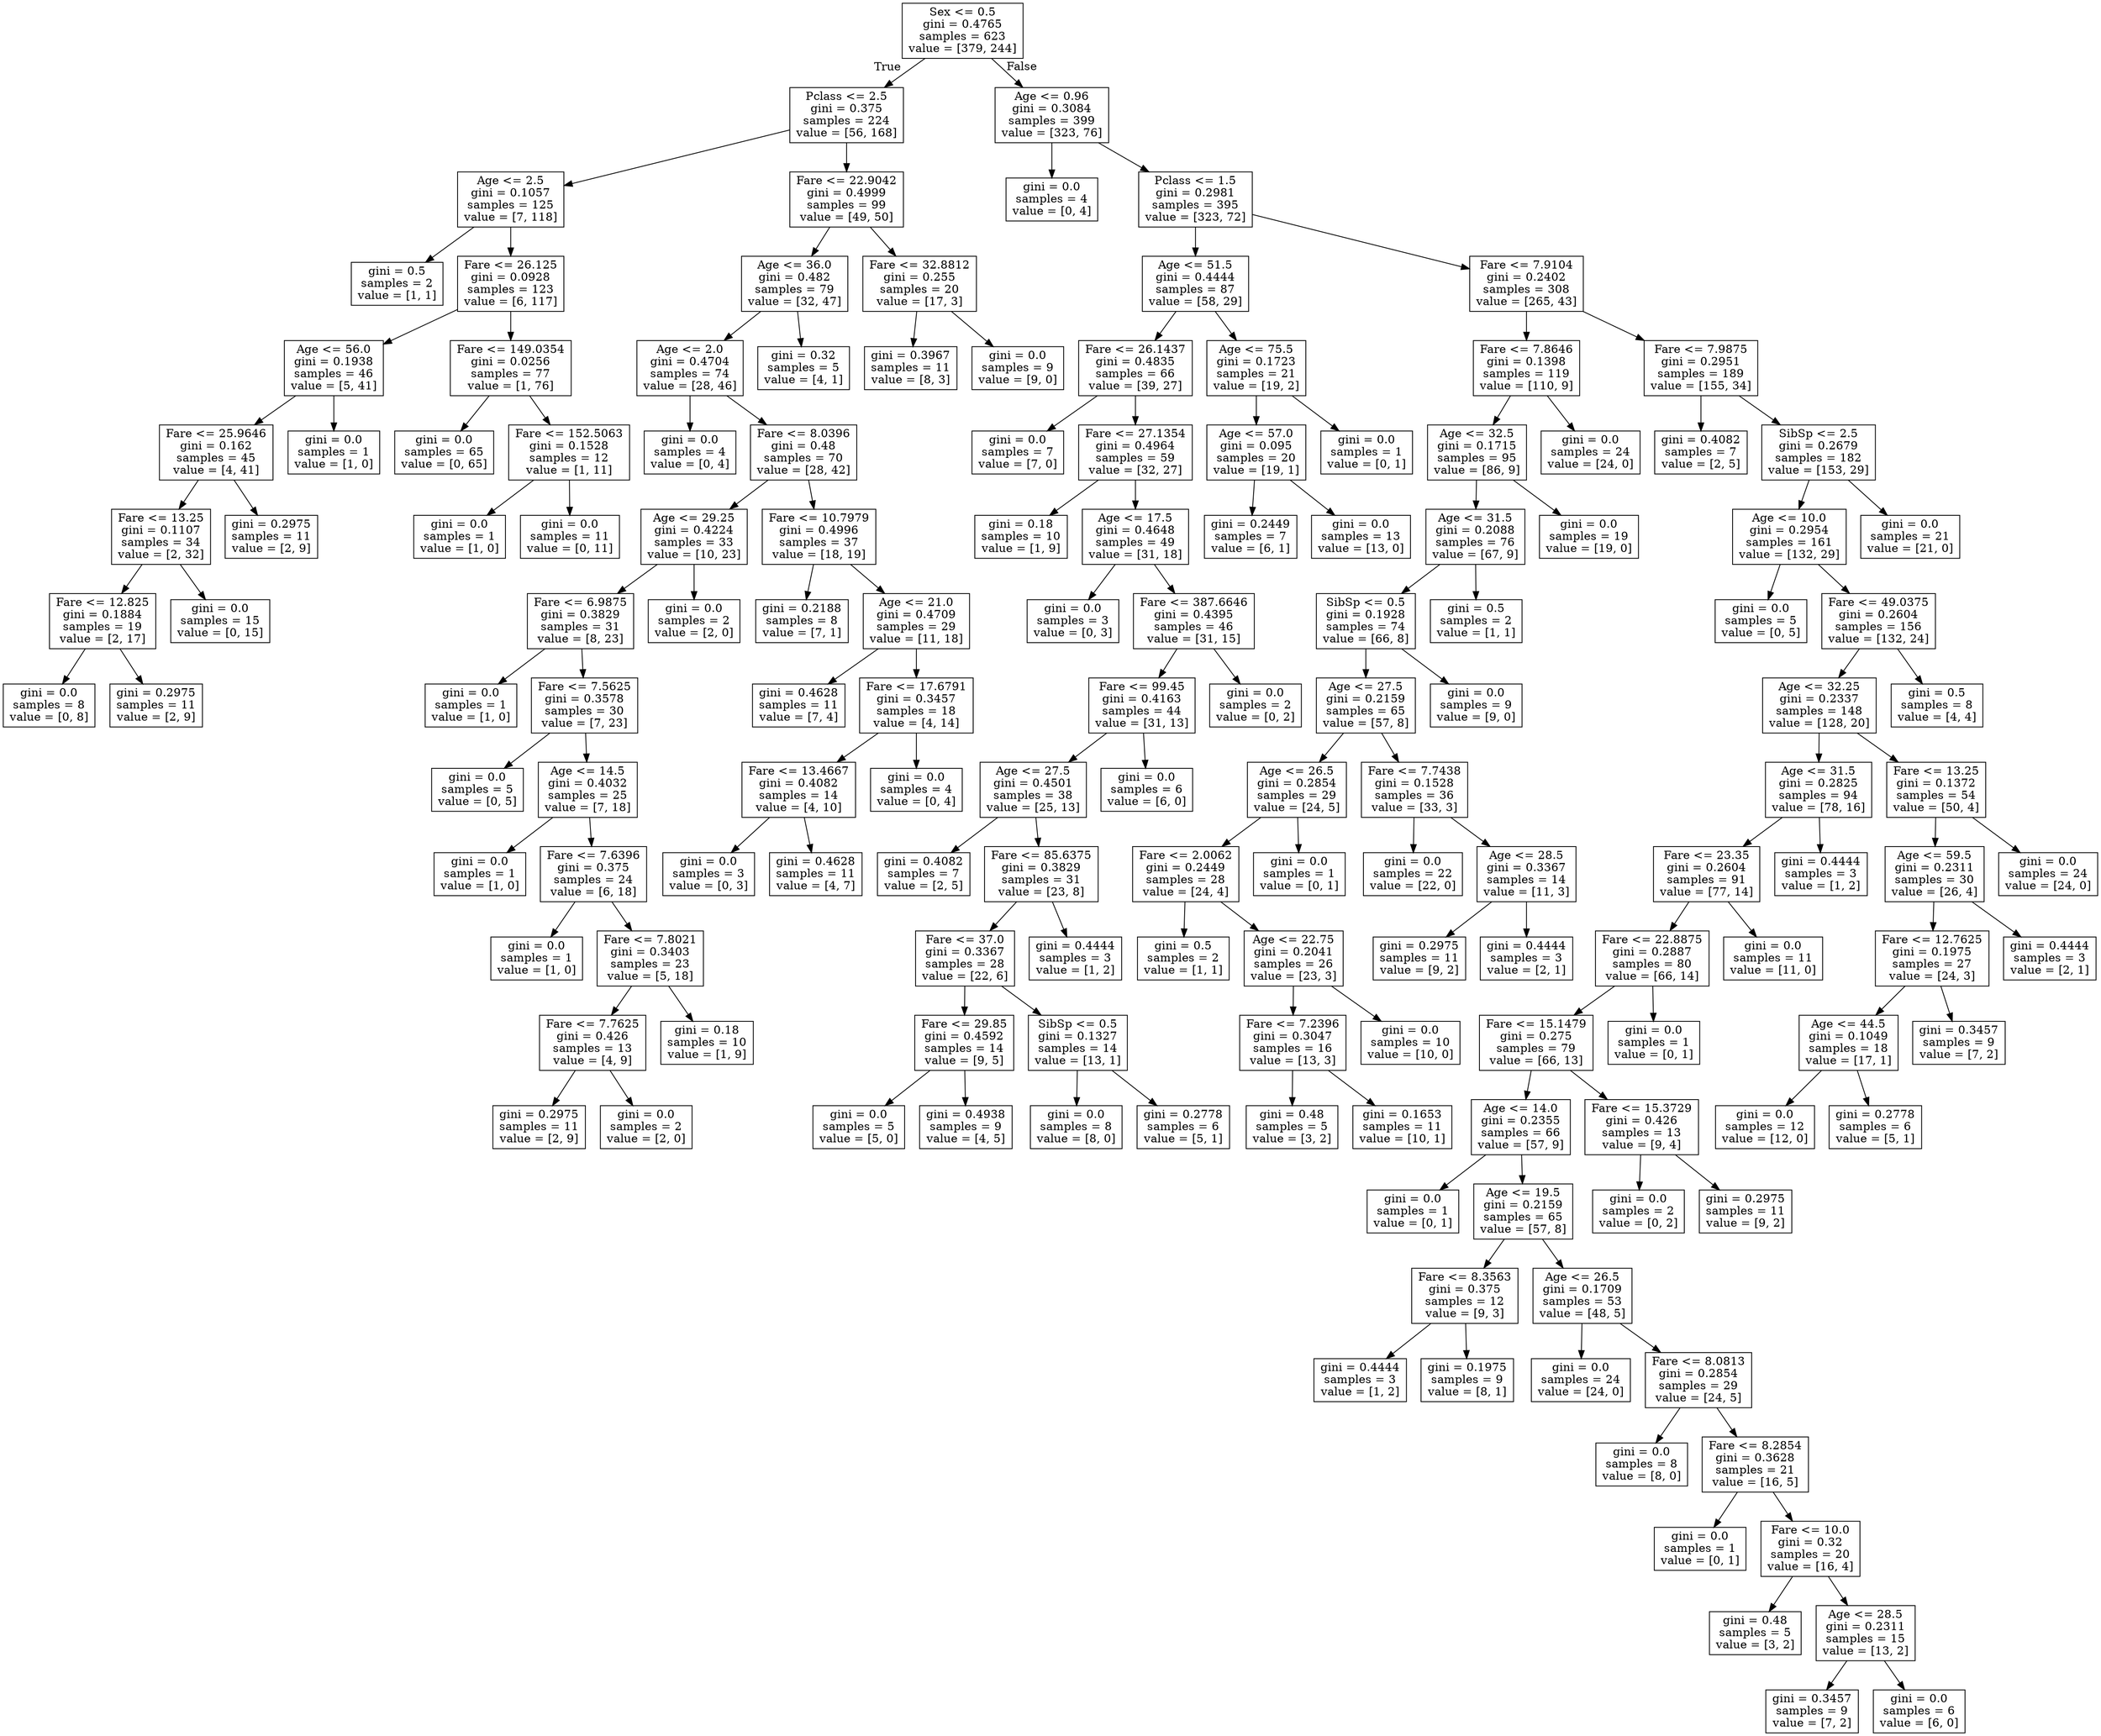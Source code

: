 digraph Tree {
node [shape=box] ;
0 [label="Sex <= 0.5\ngini = 0.4765\nsamples = 623\nvalue = [379, 244]"] ;
1 [label="Pclass <= 2.5\ngini = 0.375\nsamples = 224\nvalue = [56, 168]"] ;
0 -> 1 [labeldistance=2.5, labelangle=45, headlabel="True"] ;
2 [label="Age <= 2.5\ngini = 0.1057\nsamples = 125\nvalue = [7, 118]"] ;
1 -> 2 ;
3 [label="gini = 0.5\nsamples = 2\nvalue = [1, 1]"] ;
2 -> 3 ;
4 [label="Fare <= 26.125\ngini = 0.0928\nsamples = 123\nvalue = [6, 117]"] ;
2 -> 4 ;
5 [label="Age <= 56.0\ngini = 0.1938\nsamples = 46\nvalue = [5, 41]"] ;
4 -> 5 ;
6 [label="Fare <= 25.9646\ngini = 0.162\nsamples = 45\nvalue = [4, 41]"] ;
5 -> 6 ;
7 [label="Fare <= 13.25\ngini = 0.1107\nsamples = 34\nvalue = [2, 32]"] ;
6 -> 7 ;
8 [label="Fare <= 12.825\ngini = 0.1884\nsamples = 19\nvalue = [2, 17]"] ;
7 -> 8 ;
9 [label="gini = 0.0\nsamples = 8\nvalue = [0, 8]"] ;
8 -> 9 ;
10 [label="gini = 0.2975\nsamples = 11\nvalue = [2, 9]"] ;
8 -> 10 ;
11 [label="gini = 0.0\nsamples = 15\nvalue = [0, 15]"] ;
7 -> 11 ;
12 [label="gini = 0.2975\nsamples = 11\nvalue = [2, 9]"] ;
6 -> 12 ;
13 [label="gini = 0.0\nsamples = 1\nvalue = [1, 0]"] ;
5 -> 13 ;
14 [label="Fare <= 149.0354\ngini = 0.0256\nsamples = 77\nvalue = [1, 76]"] ;
4 -> 14 ;
15 [label="gini = 0.0\nsamples = 65\nvalue = [0, 65]"] ;
14 -> 15 ;
16 [label="Fare <= 152.5063\ngini = 0.1528\nsamples = 12\nvalue = [1, 11]"] ;
14 -> 16 ;
17 [label="gini = 0.0\nsamples = 1\nvalue = [1, 0]"] ;
16 -> 17 ;
18 [label="gini = 0.0\nsamples = 11\nvalue = [0, 11]"] ;
16 -> 18 ;
19 [label="Fare <= 22.9042\ngini = 0.4999\nsamples = 99\nvalue = [49, 50]"] ;
1 -> 19 ;
20 [label="Age <= 36.0\ngini = 0.482\nsamples = 79\nvalue = [32, 47]"] ;
19 -> 20 ;
21 [label="Age <= 2.0\ngini = 0.4704\nsamples = 74\nvalue = [28, 46]"] ;
20 -> 21 ;
22 [label="gini = 0.0\nsamples = 4\nvalue = [0, 4]"] ;
21 -> 22 ;
23 [label="Fare <= 8.0396\ngini = 0.48\nsamples = 70\nvalue = [28, 42]"] ;
21 -> 23 ;
24 [label="Age <= 29.25\ngini = 0.4224\nsamples = 33\nvalue = [10, 23]"] ;
23 -> 24 ;
25 [label="Fare <= 6.9875\ngini = 0.3829\nsamples = 31\nvalue = [8, 23]"] ;
24 -> 25 ;
26 [label="gini = 0.0\nsamples = 1\nvalue = [1, 0]"] ;
25 -> 26 ;
27 [label="Fare <= 7.5625\ngini = 0.3578\nsamples = 30\nvalue = [7, 23]"] ;
25 -> 27 ;
28 [label="gini = 0.0\nsamples = 5\nvalue = [0, 5]"] ;
27 -> 28 ;
29 [label="Age <= 14.5\ngini = 0.4032\nsamples = 25\nvalue = [7, 18]"] ;
27 -> 29 ;
30 [label="gini = 0.0\nsamples = 1\nvalue = [1, 0]"] ;
29 -> 30 ;
31 [label="Fare <= 7.6396\ngini = 0.375\nsamples = 24\nvalue = [6, 18]"] ;
29 -> 31 ;
32 [label="gini = 0.0\nsamples = 1\nvalue = [1, 0]"] ;
31 -> 32 ;
33 [label="Fare <= 7.8021\ngini = 0.3403\nsamples = 23\nvalue = [5, 18]"] ;
31 -> 33 ;
34 [label="Fare <= 7.7625\ngini = 0.426\nsamples = 13\nvalue = [4, 9]"] ;
33 -> 34 ;
35 [label="gini = 0.2975\nsamples = 11\nvalue = [2, 9]"] ;
34 -> 35 ;
36 [label="gini = 0.0\nsamples = 2\nvalue = [2, 0]"] ;
34 -> 36 ;
37 [label="gini = 0.18\nsamples = 10\nvalue = [1, 9]"] ;
33 -> 37 ;
38 [label="gini = 0.0\nsamples = 2\nvalue = [2, 0]"] ;
24 -> 38 ;
39 [label="Fare <= 10.7979\ngini = 0.4996\nsamples = 37\nvalue = [18, 19]"] ;
23 -> 39 ;
40 [label="gini = 0.2188\nsamples = 8\nvalue = [7, 1]"] ;
39 -> 40 ;
41 [label="Age <= 21.0\ngini = 0.4709\nsamples = 29\nvalue = [11, 18]"] ;
39 -> 41 ;
42 [label="gini = 0.4628\nsamples = 11\nvalue = [7, 4]"] ;
41 -> 42 ;
43 [label="Fare <= 17.6791\ngini = 0.3457\nsamples = 18\nvalue = [4, 14]"] ;
41 -> 43 ;
44 [label="Fare <= 13.4667\ngini = 0.4082\nsamples = 14\nvalue = [4, 10]"] ;
43 -> 44 ;
45 [label="gini = 0.0\nsamples = 3\nvalue = [0, 3]"] ;
44 -> 45 ;
46 [label="gini = 0.4628\nsamples = 11\nvalue = [4, 7]"] ;
44 -> 46 ;
47 [label="gini = 0.0\nsamples = 4\nvalue = [0, 4]"] ;
43 -> 47 ;
48 [label="gini = 0.32\nsamples = 5\nvalue = [4, 1]"] ;
20 -> 48 ;
49 [label="Fare <= 32.8812\ngini = 0.255\nsamples = 20\nvalue = [17, 3]"] ;
19 -> 49 ;
50 [label="gini = 0.3967\nsamples = 11\nvalue = [8, 3]"] ;
49 -> 50 ;
51 [label="gini = 0.0\nsamples = 9\nvalue = [9, 0]"] ;
49 -> 51 ;
52 [label="Age <= 0.96\ngini = 0.3084\nsamples = 399\nvalue = [323, 76]"] ;
0 -> 52 [labeldistance=2.5, labelangle=-45, headlabel="False"] ;
53 [label="gini = 0.0\nsamples = 4\nvalue = [0, 4]"] ;
52 -> 53 ;
54 [label="Pclass <= 1.5\ngini = 0.2981\nsamples = 395\nvalue = [323, 72]"] ;
52 -> 54 ;
55 [label="Age <= 51.5\ngini = 0.4444\nsamples = 87\nvalue = [58, 29]"] ;
54 -> 55 ;
56 [label="Fare <= 26.1437\ngini = 0.4835\nsamples = 66\nvalue = [39, 27]"] ;
55 -> 56 ;
57 [label="gini = 0.0\nsamples = 7\nvalue = [7, 0]"] ;
56 -> 57 ;
58 [label="Fare <= 27.1354\ngini = 0.4964\nsamples = 59\nvalue = [32, 27]"] ;
56 -> 58 ;
59 [label="gini = 0.18\nsamples = 10\nvalue = [1, 9]"] ;
58 -> 59 ;
60 [label="Age <= 17.5\ngini = 0.4648\nsamples = 49\nvalue = [31, 18]"] ;
58 -> 60 ;
61 [label="gini = 0.0\nsamples = 3\nvalue = [0, 3]"] ;
60 -> 61 ;
62 [label="Fare <= 387.6646\ngini = 0.4395\nsamples = 46\nvalue = [31, 15]"] ;
60 -> 62 ;
63 [label="Fare <= 99.45\ngini = 0.4163\nsamples = 44\nvalue = [31, 13]"] ;
62 -> 63 ;
64 [label="Age <= 27.5\ngini = 0.4501\nsamples = 38\nvalue = [25, 13]"] ;
63 -> 64 ;
65 [label="gini = 0.4082\nsamples = 7\nvalue = [2, 5]"] ;
64 -> 65 ;
66 [label="Fare <= 85.6375\ngini = 0.3829\nsamples = 31\nvalue = [23, 8]"] ;
64 -> 66 ;
67 [label="Fare <= 37.0\ngini = 0.3367\nsamples = 28\nvalue = [22, 6]"] ;
66 -> 67 ;
68 [label="Fare <= 29.85\ngini = 0.4592\nsamples = 14\nvalue = [9, 5]"] ;
67 -> 68 ;
69 [label="gini = 0.0\nsamples = 5\nvalue = [5, 0]"] ;
68 -> 69 ;
70 [label="gini = 0.4938\nsamples = 9\nvalue = [4, 5]"] ;
68 -> 70 ;
71 [label="SibSp <= 0.5\ngini = 0.1327\nsamples = 14\nvalue = [13, 1]"] ;
67 -> 71 ;
72 [label="gini = 0.0\nsamples = 8\nvalue = [8, 0]"] ;
71 -> 72 ;
73 [label="gini = 0.2778\nsamples = 6\nvalue = [5, 1]"] ;
71 -> 73 ;
74 [label="gini = 0.4444\nsamples = 3\nvalue = [1, 2]"] ;
66 -> 74 ;
75 [label="gini = 0.0\nsamples = 6\nvalue = [6, 0]"] ;
63 -> 75 ;
76 [label="gini = 0.0\nsamples = 2\nvalue = [0, 2]"] ;
62 -> 76 ;
77 [label="Age <= 75.5\ngini = 0.1723\nsamples = 21\nvalue = [19, 2]"] ;
55 -> 77 ;
78 [label="Age <= 57.0\ngini = 0.095\nsamples = 20\nvalue = [19, 1]"] ;
77 -> 78 ;
79 [label="gini = 0.2449\nsamples = 7\nvalue = [6, 1]"] ;
78 -> 79 ;
80 [label="gini = 0.0\nsamples = 13\nvalue = [13, 0]"] ;
78 -> 80 ;
81 [label="gini = 0.0\nsamples = 1\nvalue = [0, 1]"] ;
77 -> 81 ;
82 [label="Fare <= 7.9104\ngini = 0.2402\nsamples = 308\nvalue = [265, 43]"] ;
54 -> 82 ;
83 [label="Fare <= 7.8646\ngini = 0.1398\nsamples = 119\nvalue = [110, 9]"] ;
82 -> 83 ;
84 [label="Age <= 32.5\ngini = 0.1715\nsamples = 95\nvalue = [86, 9]"] ;
83 -> 84 ;
85 [label="Age <= 31.5\ngini = 0.2088\nsamples = 76\nvalue = [67, 9]"] ;
84 -> 85 ;
86 [label="SibSp <= 0.5\ngini = 0.1928\nsamples = 74\nvalue = [66, 8]"] ;
85 -> 86 ;
87 [label="Age <= 27.5\ngini = 0.2159\nsamples = 65\nvalue = [57, 8]"] ;
86 -> 87 ;
88 [label="Age <= 26.5\ngini = 0.2854\nsamples = 29\nvalue = [24, 5]"] ;
87 -> 88 ;
89 [label="Fare <= 2.0062\ngini = 0.2449\nsamples = 28\nvalue = [24, 4]"] ;
88 -> 89 ;
90 [label="gini = 0.5\nsamples = 2\nvalue = [1, 1]"] ;
89 -> 90 ;
91 [label="Age <= 22.75\ngini = 0.2041\nsamples = 26\nvalue = [23, 3]"] ;
89 -> 91 ;
92 [label="Fare <= 7.2396\ngini = 0.3047\nsamples = 16\nvalue = [13, 3]"] ;
91 -> 92 ;
93 [label="gini = 0.48\nsamples = 5\nvalue = [3, 2]"] ;
92 -> 93 ;
94 [label="gini = 0.1653\nsamples = 11\nvalue = [10, 1]"] ;
92 -> 94 ;
95 [label="gini = 0.0\nsamples = 10\nvalue = [10, 0]"] ;
91 -> 95 ;
96 [label="gini = 0.0\nsamples = 1\nvalue = [0, 1]"] ;
88 -> 96 ;
97 [label="Fare <= 7.7438\ngini = 0.1528\nsamples = 36\nvalue = [33, 3]"] ;
87 -> 97 ;
98 [label="gini = 0.0\nsamples = 22\nvalue = [22, 0]"] ;
97 -> 98 ;
99 [label="Age <= 28.5\ngini = 0.3367\nsamples = 14\nvalue = [11, 3]"] ;
97 -> 99 ;
100 [label="gini = 0.2975\nsamples = 11\nvalue = [9, 2]"] ;
99 -> 100 ;
101 [label="gini = 0.4444\nsamples = 3\nvalue = [2, 1]"] ;
99 -> 101 ;
102 [label="gini = 0.0\nsamples = 9\nvalue = [9, 0]"] ;
86 -> 102 ;
103 [label="gini = 0.5\nsamples = 2\nvalue = [1, 1]"] ;
85 -> 103 ;
104 [label="gini = 0.0\nsamples = 19\nvalue = [19, 0]"] ;
84 -> 104 ;
105 [label="gini = 0.0\nsamples = 24\nvalue = [24, 0]"] ;
83 -> 105 ;
106 [label="Fare <= 7.9875\ngini = 0.2951\nsamples = 189\nvalue = [155, 34]"] ;
82 -> 106 ;
107 [label="gini = 0.4082\nsamples = 7\nvalue = [2, 5]"] ;
106 -> 107 ;
108 [label="SibSp <= 2.5\ngini = 0.2679\nsamples = 182\nvalue = [153, 29]"] ;
106 -> 108 ;
109 [label="Age <= 10.0\ngini = 0.2954\nsamples = 161\nvalue = [132, 29]"] ;
108 -> 109 ;
110 [label="gini = 0.0\nsamples = 5\nvalue = [0, 5]"] ;
109 -> 110 ;
111 [label="Fare <= 49.0375\ngini = 0.2604\nsamples = 156\nvalue = [132, 24]"] ;
109 -> 111 ;
112 [label="Age <= 32.25\ngini = 0.2337\nsamples = 148\nvalue = [128, 20]"] ;
111 -> 112 ;
113 [label="Age <= 31.5\ngini = 0.2825\nsamples = 94\nvalue = [78, 16]"] ;
112 -> 113 ;
114 [label="Fare <= 23.35\ngini = 0.2604\nsamples = 91\nvalue = [77, 14]"] ;
113 -> 114 ;
115 [label="Fare <= 22.8875\ngini = 0.2887\nsamples = 80\nvalue = [66, 14]"] ;
114 -> 115 ;
116 [label="Fare <= 15.1479\ngini = 0.275\nsamples = 79\nvalue = [66, 13]"] ;
115 -> 116 ;
117 [label="Age <= 14.0\ngini = 0.2355\nsamples = 66\nvalue = [57, 9]"] ;
116 -> 117 ;
118 [label="gini = 0.0\nsamples = 1\nvalue = [0, 1]"] ;
117 -> 118 ;
119 [label="Age <= 19.5\ngini = 0.2159\nsamples = 65\nvalue = [57, 8]"] ;
117 -> 119 ;
120 [label="Fare <= 8.3563\ngini = 0.375\nsamples = 12\nvalue = [9, 3]"] ;
119 -> 120 ;
121 [label="gini = 0.4444\nsamples = 3\nvalue = [1, 2]"] ;
120 -> 121 ;
122 [label="gini = 0.1975\nsamples = 9\nvalue = [8, 1]"] ;
120 -> 122 ;
123 [label="Age <= 26.5\ngini = 0.1709\nsamples = 53\nvalue = [48, 5]"] ;
119 -> 123 ;
124 [label="gini = 0.0\nsamples = 24\nvalue = [24, 0]"] ;
123 -> 124 ;
125 [label="Fare <= 8.0813\ngini = 0.2854\nsamples = 29\nvalue = [24, 5]"] ;
123 -> 125 ;
126 [label="gini = 0.0\nsamples = 8\nvalue = [8, 0]"] ;
125 -> 126 ;
127 [label="Fare <= 8.2854\ngini = 0.3628\nsamples = 21\nvalue = [16, 5]"] ;
125 -> 127 ;
128 [label="gini = 0.0\nsamples = 1\nvalue = [0, 1]"] ;
127 -> 128 ;
129 [label="Fare <= 10.0\ngini = 0.32\nsamples = 20\nvalue = [16, 4]"] ;
127 -> 129 ;
130 [label="gini = 0.48\nsamples = 5\nvalue = [3, 2]"] ;
129 -> 130 ;
131 [label="Age <= 28.5\ngini = 0.2311\nsamples = 15\nvalue = [13, 2]"] ;
129 -> 131 ;
132 [label="gini = 0.3457\nsamples = 9\nvalue = [7, 2]"] ;
131 -> 132 ;
133 [label="gini = 0.0\nsamples = 6\nvalue = [6, 0]"] ;
131 -> 133 ;
134 [label="Fare <= 15.3729\ngini = 0.426\nsamples = 13\nvalue = [9, 4]"] ;
116 -> 134 ;
135 [label="gini = 0.0\nsamples = 2\nvalue = [0, 2]"] ;
134 -> 135 ;
136 [label="gini = 0.2975\nsamples = 11\nvalue = [9, 2]"] ;
134 -> 136 ;
137 [label="gini = 0.0\nsamples = 1\nvalue = [0, 1]"] ;
115 -> 137 ;
138 [label="gini = 0.0\nsamples = 11\nvalue = [11, 0]"] ;
114 -> 138 ;
139 [label="gini = 0.4444\nsamples = 3\nvalue = [1, 2]"] ;
113 -> 139 ;
140 [label="Fare <= 13.25\ngini = 0.1372\nsamples = 54\nvalue = [50, 4]"] ;
112 -> 140 ;
141 [label="Age <= 59.5\ngini = 0.2311\nsamples = 30\nvalue = [26, 4]"] ;
140 -> 141 ;
142 [label="Fare <= 12.7625\ngini = 0.1975\nsamples = 27\nvalue = [24, 3]"] ;
141 -> 142 ;
143 [label="Age <= 44.5\ngini = 0.1049\nsamples = 18\nvalue = [17, 1]"] ;
142 -> 143 ;
144 [label="gini = 0.0\nsamples = 12\nvalue = [12, 0]"] ;
143 -> 144 ;
145 [label="gini = 0.2778\nsamples = 6\nvalue = [5, 1]"] ;
143 -> 145 ;
146 [label="gini = 0.3457\nsamples = 9\nvalue = [7, 2]"] ;
142 -> 146 ;
147 [label="gini = 0.4444\nsamples = 3\nvalue = [2, 1]"] ;
141 -> 147 ;
148 [label="gini = 0.0\nsamples = 24\nvalue = [24, 0]"] ;
140 -> 148 ;
149 [label="gini = 0.5\nsamples = 8\nvalue = [4, 4]"] ;
111 -> 149 ;
150 [label="gini = 0.0\nsamples = 21\nvalue = [21, 0]"] ;
108 -> 150 ;
}